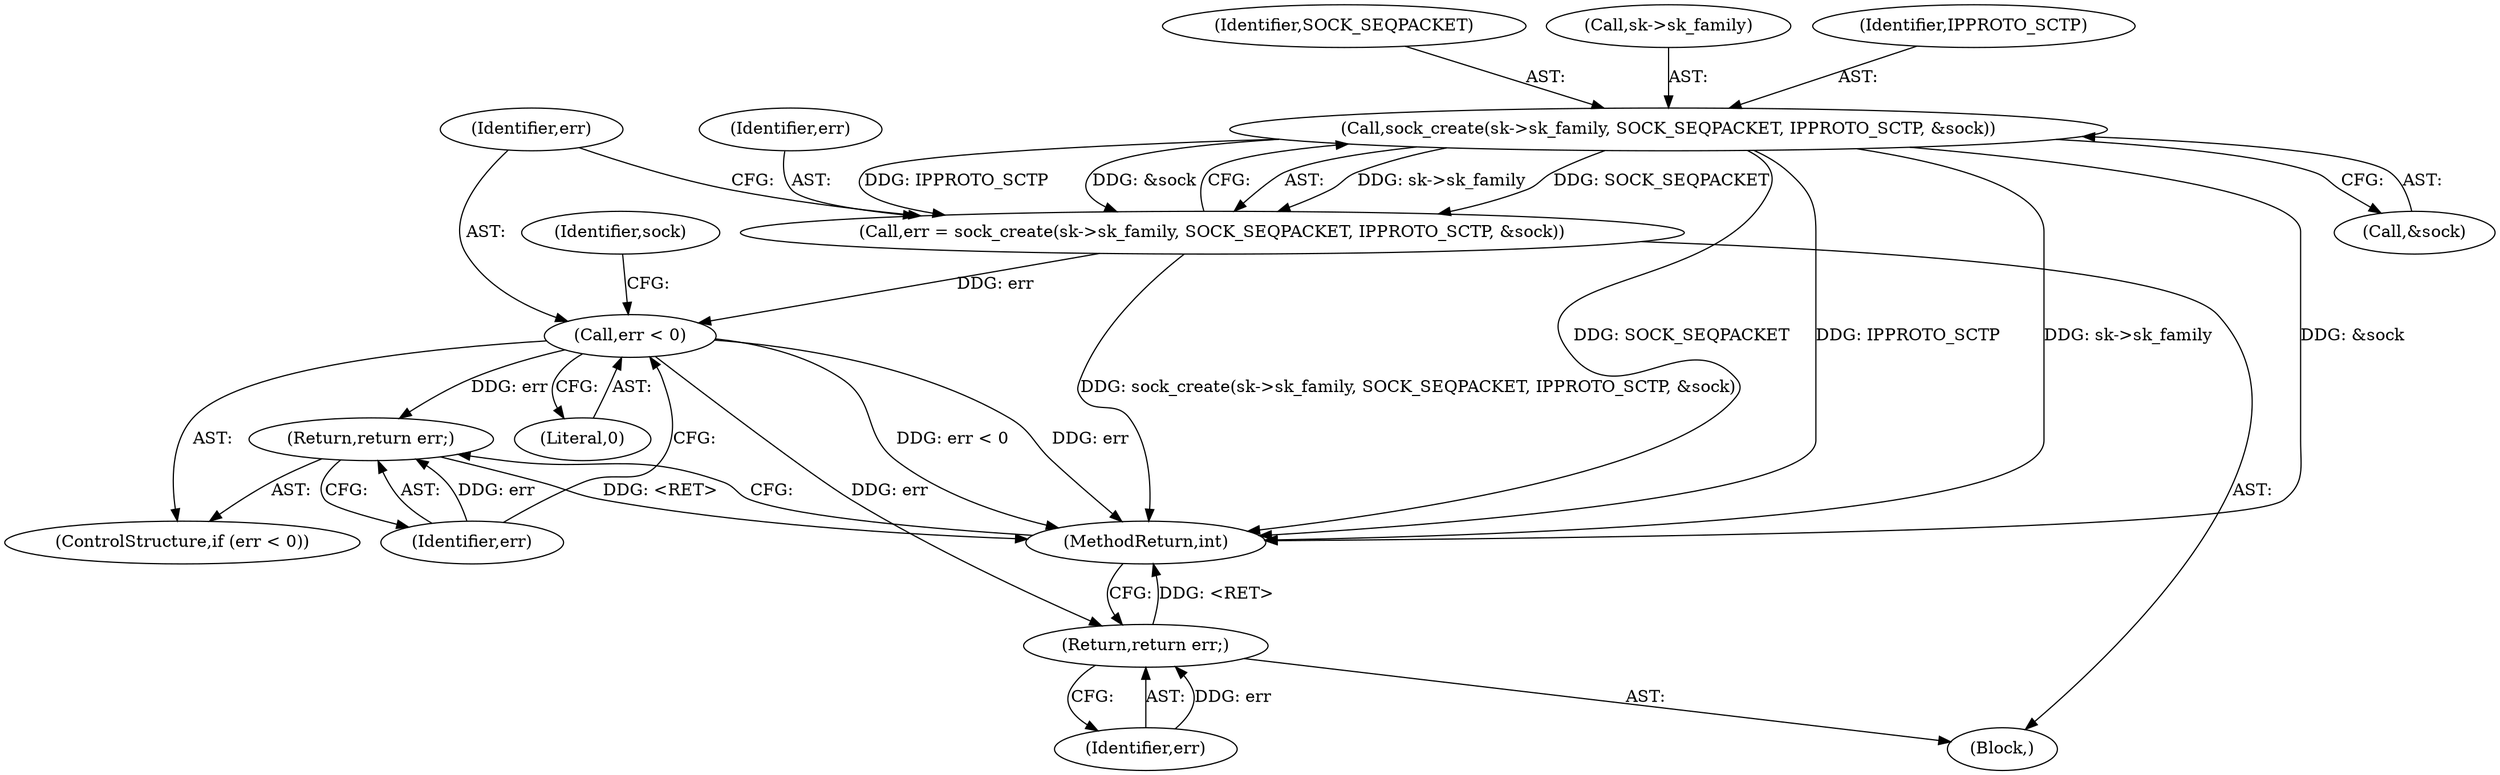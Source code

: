 digraph "0_linux_df80cd9b28b9ebaa284a41df611dbf3a2d05ca74@API" {
"1000165" [label="(Call,sock_create(sk->sk_family, SOCK_SEQPACKET, IPPROTO_SCTP, &sock))"];
"1000163" [label="(Call,err = sock_create(sk->sk_family, SOCK_SEQPACKET, IPPROTO_SCTP, &sock))"];
"1000174" [label="(Call,err < 0)"];
"1000177" [label="(Return,return err;)"];
"1000204" [label="(Return,return err;)"];
"1000204" [label="(Return,return err;)"];
"1000174" [label="(Call,err < 0)"];
"1000171" [label="(Call,&sock)"];
"1000175" [label="(Identifier,err)"];
"1000169" [label="(Identifier,SOCK_SEQPACKET)"];
"1000206" [label="(MethodReturn,int)"];
"1000166" [label="(Call,sk->sk_family)"];
"1000110" [label="(Block,)"];
"1000176" [label="(Literal,0)"];
"1000178" [label="(Identifier,err)"];
"1000170" [label="(Identifier,IPPROTO_SCTP)"];
"1000177" [label="(Return,return err;)"];
"1000205" [label="(Identifier,err)"];
"1000181" [label="(Identifier,sock)"];
"1000173" [label="(ControlStructure,if (err < 0))"];
"1000165" [label="(Call,sock_create(sk->sk_family, SOCK_SEQPACKET, IPPROTO_SCTP, &sock))"];
"1000164" [label="(Identifier,err)"];
"1000163" [label="(Call,err = sock_create(sk->sk_family, SOCK_SEQPACKET, IPPROTO_SCTP, &sock))"];
"1000165" -> "1000163"  [label="AST: "];
"1000165" -> "1000171"  [label="CFG: "];
"1000166" -> "1000165"  [label="AST: "];
"1000169" -> "1000165"  [label="AST: "];
"1000170" -> "1000165"  [label="AST: "];
"1000171" -> "1000165"  [label="AST: "];
"1000163" -> "1000165"  [label="CFG: "];
"1000165" -> "1000206"  [label="DDG: SOCK_SEQPACKET"];
"1000165" -> "1000206"  [label="DDG: IPPROTO_SCTP"];
"1000165" -> "1000206"  [label="DDG: sk->sk_family"];
"1000165" -> "1000206"  [label="DDG: &sock"];
"1000165" -> "1000163"  [label="DDG: sk->sk_family"];
"1000165" -> "1000163"  [label="DDG: SOCK_SEQPACKET"];
"1000165" -> "1000163"  [label="DDG: IPPROTO_SCTP"];
"1000165" -> "1000163"  [label="DDG: &sock"];
"1000163" -> "1000110"  [label="AST: "];
"1000164" -> "1000163"  [label="AST: "];
"1000175" -> "1000163"  [label="CFG: "];
"1000163" -> "1000206"  [label="DDG: sock_create(sk->sk_family, SOCK_SEQPACKET, IPPROTO_SCTP, &sock)"];
"1000163" -> "1000174"  [label="DDG: err"];
"1000174" -> "1000173"  [label="AST: "];
"1000174" -> "1000176"  [label="CFG: "];
"1000175" -> "1000174"  [label="AST: "];
"1000176" -> "1000174"  [label="AST: "];
"1000178" -> "1000174"  [label="CFG: "];
"1000181" -> "1000174"  [label="CFG: "];
"1000174" -> "1000206"  [label="DDG: err < 0"];
"1000174" -> "1000206"  [label="DDG: err"];
"1000174" -> "1000177"  [label="DDG: err"];
"1000174" -> "1000204"  [label="DDG: err"];
"1000177" -> "1000173"  [label="AST: "];
"1000177" -> "1000178"  [label="CFG: "];
"1000178" -> "1000177"  [label="AST: "];
"1000206" -> "1000177"  [label="CFG: "];
"1000177" -> "1000206"  [label="DDG: <RET>"];
"1000178" -> "1000177"  [label="DDG: err"];
"1000204" -> "1000110"  [label="AST: "];
"1000204" -> "1000205"  [label="CFG: "];
"1000205" -> "1000204"  [label="AST: "];
"1000206" -> "1000204"  [label="CFG: "];
"1000204" -> "1000206"  [label="DDG: <RET>"];
"1000205" -> "1000204"  [label="DDG: err"];
}
